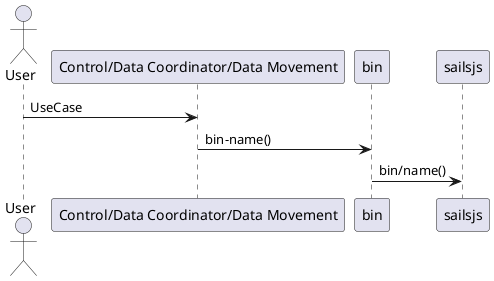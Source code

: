 @startuml
actor User

User -> "Control/Data Coordinator/Data Movement": UseCase
"Control/Data Coordinator/Data Movement" -> bin: bin-name()
bin -> sailsjs: bin/name()

@enduml
